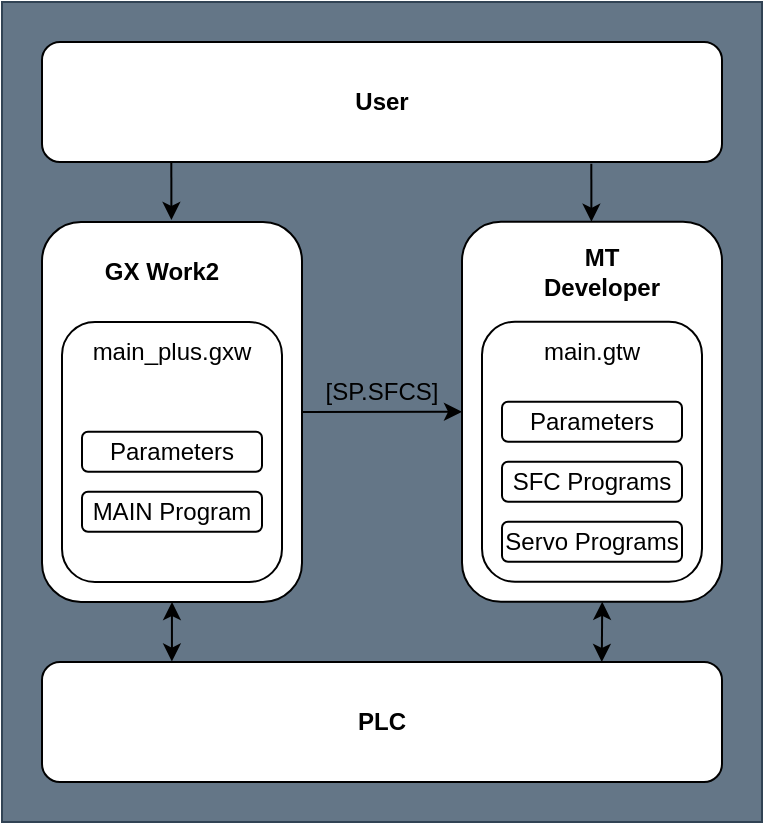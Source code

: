 <mxfile>
    <diagram id="IhLfppgf9l2y_tNYW2Sw" name="Page-1">
        <mxGraphModel dx="835" dy="379" grid="1" gridSize="10" guides="1" tooltips="1" connect="1" arrows="1" fold="1" page="1" pageScale="1" pageWidth="850" pageHeight="1100" math="0" shadow="0">
            <root>
                <mxCell id="0"/>
                <mxCell id="1" parent="0"/>
                <mxCell id="32" value="" style="rounded=0;whiteSpace=wrap;html=1;fillColor=#647687;fontColor=#ffffff;strokeColor=#314354;" vertex="1" parent="1">
                    <mxGeometry x="80" y="60" width="380" height="410" as="geometry"/>
                </mxCell>
                <mxCell id="2" value="" style="rounded=1;whiteSpace=wrap;html=1;" vertex="1" parent="1">
                    <mxGeometry x="100" y="170" width="130" height="190" as="geometry"/>
                </mxCell>
                <mxCell id="3" value="GX Work2" style="text;html=1;strokeColor=none;fillColor=none;align=center;verticalAlign=middle;whiteSpace=wrap;rounded=0;fontStyle=1" vertex="1" parent="1">
                    <mxGeometry x="130" y="180" width="60" height="30" as="geometry"/>
                </mxCell>
                <mxCell id="4" value="" style="rounded=1;whiteSpace=wrap;html=1;" vertex="1" parent="1">
                    <mxGeometry x="310" y="169.88" width="130" height="190" as="geometry"/>
                </mxCell>
                <mxCell id="5" value="MT Developer" style="text;html=1;strokeColor=none;fillColor=none;align=center;verticalAlign=middle;whiteSpace=wrap;rounded=0;fontStyle=1" vertex="1" parent="1">
                    <mxGeometry x="350" y="179.88" width="60" height="30" as="geometry"/>
                </mxCell>
                <mxCell id="6" value="PLC" style="rounded=1;whiteSpace=wrap;html=1;fontStyle=1" vertex="1" parent="1">
                    <mxGeometry x="100" y="390" width="340" height="60" as="geometry"/>
                </mxCell>
                <mxCell id="9" value="" style="endArrow=classic;startArrow=classic;html=1;exitX=0.191;exitY=-0.004;exitDx=0;exitDy=0;entryX=0.5;entryY=1;entryDx=0;entryDy=0;exitPerimeter=0;" edge="1" parent="1" source="6" target="2">
                    <mxGeometry width="50" height="50" relative="1" as="geometry">
                        <mxPoint x="210" y="350" as="sourcePoint"/>
                        <mxPoint x="260" y="300" as="targetPoint"/>
                    </mxGeometry>
                </mxCell>
                <mxCell id="11" value="" style="endArrow=classic;html=1;exitX=1;exitY=0.5;exitDx=0;exitDy=0;entryX=0;entryY=0.5;entryDx=0;entryDy=0;" edge="1" parent="1" source="2" target="4">
                    <mxGeometry width="50" height="50" relative="1" as="geometry">
                        <mxPoint x="210" y="310" as="sourcePoint"/>
                        <mxPoint x="260" y="260" as="targetPoint"/>
                    </mxGeometry>
                </mxCell>
                <mxCell id="13" value="" style="rounded=1;whiteSpace=wrap;html=1;" vertex="1" parent="1">
                    <mxGeometry x="110" y="220" width="110" height="130" as="geometry"/>
                </mxCell>
                <mxCell id="14" value="" style="rounded=1;whiteSpace=wrap;html=1;" vertex="1" parent="1">
                    <mxGeometry x="320" y="219.88" width="110" height="130" as="geometry"/>
                </mxCell>
                <mxCell id="15" value="User" style="rounded=1;whiteSpace=wrap;html=1;fontStyle=1" vertex="1" parent="1">
                    <mxGeometry x="100" y="80" width="340" height="60" as="geometry"/>
                </mxCell>
                <mxCell id="17" value="" style="endArrow=classic;html=1;exitX=0.194;exitY=1.019;exitDx=0;exitDy=0;exitPerimeter=0;" edge="1" parent="1">
                    <mxGeometry width="50" height="50" relative="1" as="geometry">
                        <mxPoint x="374.66" y="140.88" as="sourcePoint"/>
                        <mxPoint x="374.72" y="169.88" as="targetPoint"/>
                    </mxGeometry>
                </mxCell>
                <mxCell id="18" value="Parameters" style="rounded=1;whiteSpace=wrap;html=1;" vertex="1" parent="1">
                    <mxGeometry x="120" y="274.88" width="90" height="20" as="geometry"/>
                </mxCell>
                <mxCell id="19" value="MAIN Program" style="rounded=1;whiteSpace=wrap;html=1;" vertex="1" parent="1">
                    <mxGeometry x="120" y="304.88" width="90" height="20" as="geometry"/>
                </mxCell>
                <mxCell id="20" value="" style="endArrow=classic;html=1;exitX=0.194;exitY=1.019;exitDx=0;exitDy=0;exitPerimeter=0;" edge="1" parent="1">
                    <mxGeometry width="50" height="50" relative="1" as="geometry">
                        <mxPoint x="164.66" y="140" as="sourcePoint"/>
                        <mxPoint x="164.72" y="169" as="targetPoint"/>
                    </mxGeometry>
                </mxCell>
                <mxCell id="21" value="main_plus.gxw" style="text;html=1;strokeColor=none;fillColor=none;align=center;verticalAlign=middle;whiteSpace=wrap;rounded=0;" vertex="1" parent="1">
                    <mxGeometry x="135" y="220" width="60" height="30" as="geometry"/>
                </mxCell>
                <mxCell id="22" value="main.gtw" style="text;html=1;strokeColor=none;fillColor=none;align=center;verticalAlign=middle;whiteSpace=wrap;rounded=0;" vertex="1" parent="1">
                    <mxGeometry x="345" y="219.88" width="60" height="30" as="geometry"/>
                </mxCell>
                <mxCell id="26" value="Parameters" style="rounded=1;whiteSpace=wrap;html=1;" vertex="1" parent="1">
                    <mxGeometry x="330" y="259.88" width="90" height="20" as="geometry"/>
                </mxCell>
                <mxCell id="27" value="SFC Programs" style="rounded=1;whiteSpace=wrap;html=1;" vertex="1" parent="1">
                    <mxGeometry x="330" y="289.88" width="90" height="20" as="geometry"/>
                </mxCell>
                <mxCell id="28" value="Servo Programs" style="rounded=1;whiteSpace=wrap;html=1;" vertex="1" parent="1">
                    <mxGeometry x="330" y="319.88" width="90" height="20" as="geometry"/>
                </mxCell>
                <mxCell id="29" value="" style="endArrow=classic;startArrow=classic;html=1;exitX=0.209;exitY=0.002;exitDx=0;exitDy=0;entryX=0.5;entryY=1;entryDx=0;entryDy=0;exitPerimeter=0;" edge="1" parent="1">
                    <mxGeometry width="50" height="50" relative="1" as="geometry">
                        <mxPoint x="379.9" y="390.0" as="sourcePoint"/>
                        <mxPoint x="380.11" y="359.88" as="targetPoint"/>
                    </mxGeometry>
                </mxCell>
                <mxCell id="30" value="[SP.SFCS]" style="text;html=1;strokeColor=none;fillColor=none;align=center;verticalAlign=middle;whiteSpace=wrap;rounded=0;" vertex="1" parent="1">
                    <mxGeometry x="240" y="240" width="60" height="30" as="geometry"/>
                </mxCell>
            </root>
        </mxGraphModel>
    </diagram>
</mxfile>